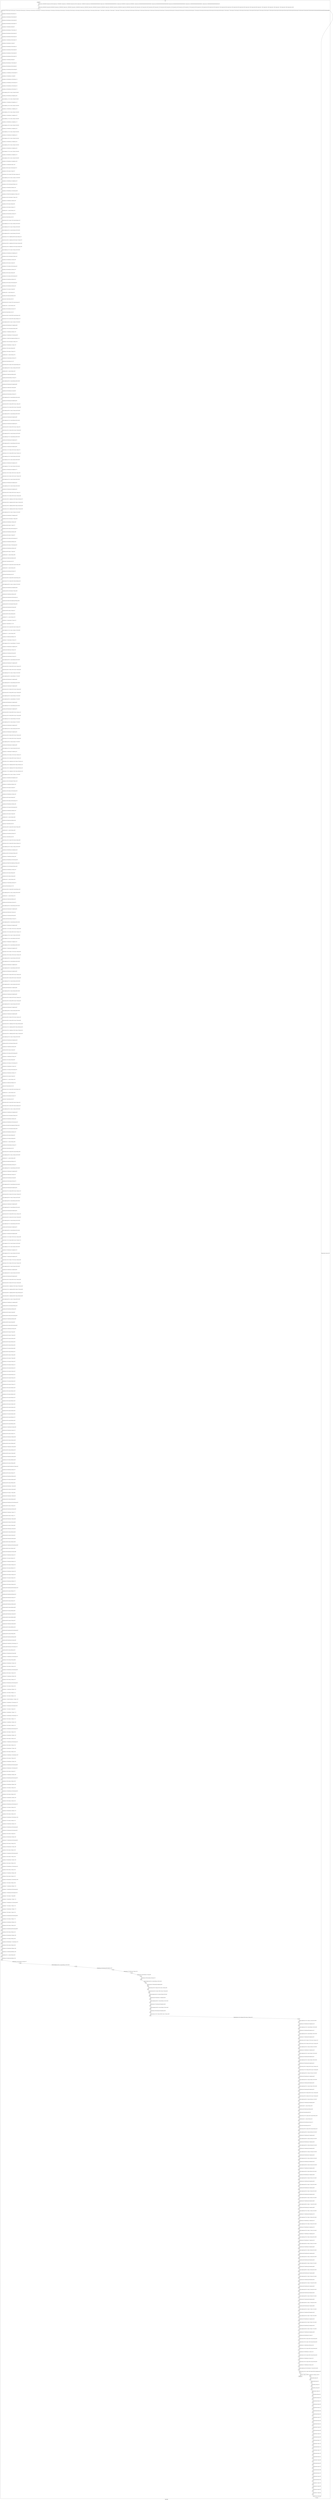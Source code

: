 digraph G {
label="Btor2XCFA";
subgraph cluster_0 {
label="main";
main_init[];
l1[];
l3[];
l4[];
l5[];
l6[];
l7[];
l8[];
l9[];
l10[];
l11[];
l12[];
l13[];
l14[];
l15[];
l16[];
l17[];
l18[];
l19[];
l20[];
l21[];
l22[];
l23[];
l24[];
l25[];
l26[];
l27[];
l28[];
l29[];
l30[];
l31[];
l32[];
l33[];
l34[];
l35[];
l36[];
l37[];
l38[];
l39[];
l40[];
l41[];
l42[];
l43[];
l44[];
l45[];
l46[];
l47[];
l48[];
l49[];
l50[];
l51[];
l52[];
l53[];
l54[];
l55[];
l56[];
l57[];
l58[];
l59[];
l60[];
l61[];
l62[];
l63[];
l64[];
l65[];
l66[];
l67[];
l68[];
l69[];
l70[];
l71[];
l72[];
l73[];
l74[];
l75[];
l76[];
l77[];
l78[];
l79[];
l80[];
l81[];
l82[];
l83[];
l84[];
l85[];
l86[];
l87[];
l88[];
l89[];
l90[];
l91[];
l92[];
l93[];
l94[];
l95[];
l96[];
l97[];
l98[];
l99[];
l100[];
l101[];
l102[];
l103[];
l104[];
l105[];
l106[];
l107[];
l108[];
l109[];
l110[];
l111[];
l112[];
l113[];
l114[];
l115[];
l116[];
l117[];
l118[];
l119[];
l120[];
l121[];
l122[];
l123[];
l124[];
l125[];
l126[];
l127[];
l128[];
l129[];
l130[];
l131[];
l132[];
l133[];
l134[];
l135[];
l136[];
l137[];
l138[];
l139[];
l140[];
l141[];
l142[];
l143[];
l144[];
l145[];
l146[];
l147[];
l148[];
l149[];
l150[];
l151[];
l152[];
l153[];
l154[];
l155[];
l156[];
l157[];
l158[];
l159[];
l160[];
l161[];
l162[];
l163[];
l164[];
l165[];
l166[];
l167[];
l168[];
l169[];
l170[];
l171[];
l172[];
l173[];
l174[];
l175[];
l176[];
l177[];
l178[];
l179[];
l180[];
l181[];
l182[];
l183[];
l184[];
l185[];
l186[];
l187[];
l188[];
l189[];
l190[];
l191[];
l192[];
l193[];
l194[];
l195[];
l196[];
l197[];
l198[];
l199[];
l200[];
l201[];
l202[];
l203[];
l204[];
l205[];
l206[];
l207[];
l208[];
l209[];
l210[];
l211[];
l212[];
l213[];
l214[];
l215[];
l216[];
l217[];
l218[];
l219[];
l220[];
l221[];
l222[];
l223[];
l224[];
l225[];
l226[];
l227[];
l228[];
l229[];
l230[];
l231[];
l232[];
l233[];
l234[];
l235[];
l236[];
l237[];
l238[];
l239[];
l240[];
l241[];
l242[];
l243[];
l244[];
l245[];
l246[];
l247[];
l248[];
l249[];
l250[];
l251[];
l252[];
l253[];
l254[];
l255[];
l256[];
l257[];
l258[];
l259[];
l260[];
l261[];
l262[];
l263[];
l264[];
l265[];
l266[];
l267[];
l268[];
l269[];
l270[];
l271[];
l272[];
l273[];
l274[];
l275[];
l276[];
l277[];
l278[];
l279[];
l280[];
l281[];
l282[];
l283[];
l284[];
l285[];
l286[];
l287[];
l288[];
l289[];
l290[];
l291[];
l292[];
l293[];
l294[];
l295[];
l296[];
l297[];
l298[];
l299[];
l300[];
l301[];
l302[];
l303[];
l304[];
l305[];
l306[];
l307[];
l308[];
l309[];
l310[];
l311[];
l312[];
l313[];
l314[];
l315[];
l316[];
l317[];
l318[];
l319[];
l320[];
l321[];
l322[];
l323[];
l324[];
l325[];
l326[];
l327[];
l328[];
l329[];
l330[];
l331[];
l332[];
l333[];
l334[];
l335[];
l336[];
l337[];
l338[];
l339[];
l340[];
l341[];
l342[];
l343[];
l344[];
l345[];
l346[];
l347[];
l348[];
l349[];
l350[];
l351[];
l352[];
l353[];
l354[];
l355[];
l356[];
l357[];
l358[];
l359[];
l360[];
l361[];
l362[];
l363[];
l364[];
l365[];
l366[];
l367[];
l368[];
l369[];
l370[];
l371[];
l372[];
l373[];
l374[];
l375[];
l376[];
l377[];
l378[];
l379[];
l380[];
l381[];
l382[];
l383[];
l384[];
l385[];
l386[];
l387[];
l388[];
l389[];
l390[];
l391[];
l392[];
l393[];
l394[];
l395[];
l396[];
l397[];
l398[];
l399[];
l400[];
l401[];
l402[];
l403[];
l404[];
l405[];
l406[];
l407[];
l408[];
l409[];
l410[];
l411[];
l412[];
l413[];
l414[];
l415[];
l416[];
l417[];
l418[];
l419[];
l420[];
l421[];
l422[];
l423[];
l424[];
l425[];
l426[];
l427[];
l428[];
l429[];
l430[];
l431[];
l432[];
l433[];
l434[];
l435[];
l436[];
l437[];
l438[];
l439[];
l440[];
l441[];
l442[];
l443[];
l444[];
l445[];
l446[];
l447[];
l448[];
l449[];
l450[];
l451[];
l452[];
l453[];
l454[];
l455[];
l456[];
l457[];
l458[];
l459[];
l460[];
l461[];
l462[];
l463[];
l464[];
l465[];
l466[];
l467[];
l468[];
l469[];
l470[];
l471[];
l472[];
l473[];
l474[];
l475[];
l476[];
l477[];
l478[];
l479[];
l480[];
l481[];
l482[];
l483[];
l484[];
l485[];
l486[];
l487[];
l488[];
l489[];
l490[];
l491[];
l492[];
l493[];
l494[];
l495[];
l496[];
l497[];
l498[];
l499[];
l500[];
l501[];
l502[];
l503[];
l504[];
l505[];
l506[];
l507[];
l508[];
l509[];
l510[];
l511[];
l512[];
l513[];
l514[];
l515[];
l516[];
l517[];
l518[];
l519[];
l520[];
l521[];
l522[];
l523[];
l524[];
l525[];
l526[];
l527[];
l528[];
l529[];
l530[];
l531[];
l532[];
l533[];
l534[];
l535[];
l536[];
l537[];
l538[];
l539[];
l540[];
l541[];
l542[];
l543[];
l544[];
l545[];
l546[];
l547[];
l548[];
l549[];
l550[];
l551[];
l552[];
l553[];
l554[];
l555[];
l556[];
l557[];
l558[];
l559[];
l560[];
l561[];
l562[];
l563[];
l564[];
l565[];
l566[];
l567[];
l568[];
l569[];
l570[];
l571[];
l572[];
l573[];
l574[];
l575[];
l576[];
l577[];
l578[];
l579[];
l580[];
l581[];
l582[];
l583[];
l584[];
l585[];
l586[];
l587[];
l588[];
l589[];
l590[];
l591[];
l592[];
l593[];
l594[];
l595[];
l596[];
l597[];
l598[];
l599[];
l600[];
l601[];
l602[];
l603[];
l604[];
l605[];
l606[];
l607[];
l608[];
l609[];
l610[];
l611[];
l612[];
l613[];
l614[];
l615[];
l616[];
l617[];
l618[];
l619[];
l620[];
l621[];
l622[];
l623[];
l624[];
l625[];
l626[];
l627[];
l628[];
l629[];
l630[];
l631[];
l632[];
l633[];
l634[];
l635[];
l636[];
l637[];
l638[];
l639[];
l640[];
l641[];
l642[];
l643[];
l644[];
l645[];
l646[];
l647[];
l648[];
l649[];
l650[];
l651[];
l652[];
l653[];
l654[];
l655[];
l656[];
l657[];
l658[];
l659[];
l660[];
l661[];
l662[];
l663[];
l664[];
l665[];
l666[];
l667[];
l668[];
l669[];
l670[];
l671[];
l672[];
l673[];
l674[];
l675[];
l676[];
l677[];
l678[];
l679[];
l680[];
l681[];
l682[];
l683[];
l684[];
l685[];
l686[];
l687[];
l688[];
l689[];
l690[];
l691[];
l692[];
l693[];
l694[];
l695[];
l696[];
l697[];
l698[];
l699[];
l700[];
l701[];
l702[];
l703[];
l704[];
l705[];
l706[];
l707[];
l708[];
l709[];
l710[];
l711[];
l712[];
l713[];
l714[];
l715[];
l716[];
l717[];
l718[];
l719[];
l720[];
l721[];
l722[];
l723[];
l724[];
main_error[];
l725[];
l726[];
l727[];
l728[];
l729[];
l730[];
l731[];
l732[];
l733[];
l734[];
l735[];
l736[];
l737[];
l738[];
l739[];
l740[];
l741[];
l742[];
l743[];
l744[];
l745[];
l746[];
l747[];
l748[];
l749[];
l750[];
l751[];
l752[];
l753[];
l754[];
l755[];
l756[];
l757[];
l758[];
l759[];
l760[];
l761[];
l762[];
main_init -> l1 [label="[(assign const_5 #b00000000),(assign const_28 #b0),(assign const_107 #b00000001),(assign const_110 #b00000000),(assign const_205 #b1),(assign const_211 #b00000100),(assign const_225 #b000000000000000000000000),(assign const_227 #b00000000000000000000000000000101),(assign const_233 #b00000010),(assign const_235 #b00000011),(assign const_258 #b00000000000000000000000000000001),(assign const_285 #b00000000000000000000000000000000),(assign const_306 #b00000000000000000000000000000010),(assign const_314 #b00000000000000000000000000000011),(assign const_321 #b00000000000000000000000000000100)] "];
l3 -> l4 [label="[(havoc input_133),(havoc input_135),(havoc input_137),(havoc input_139),(havoc input_141),(havoc input_143),(havoc input_145),(havoc input_147),(havoc input_149),(havoc input_151),(havoc input_153),(havoc input_155),(havoc input_157),(havoc input_159),(havoc input_161),(havoc input_163),(havoc input_165),(havoc input_167),(havoc input_169),(havoc input_171),(havoc input_173),(havoc input_175),(havoc input_177),(havoc input_179),(havoc input_181),(havoc input_183),(havoc input_185),(havoc input_187),(havoc input_189),(havoc input_191),(havoc input_193),(havoc input_195),(havoc input_197),(havoc input_199),(havoc input_201),(havoc input_203),(havoc input_207),(havoc input_209),(havoc input_217),(havoc input_222),(havoc input_246),(havoc input_250),(havoc input_253),(havoc input_256),(havoc input_272),(havoc input_277),(havoc input_337),(havoc input_341),(havoc input_344),(havoc input_347),(havoc input_362),(havoc input_367),(havoc input_423),(havoc input_427),(havoc input_430),(havoc input_433),(havoc input_448),(havoc input_453),(havoc input_509),(havoc input_513),(havoc input_516),(havoc input_519),(havoc input_534),(havoc input_539),(havoc input_595),(havoc input_599)] "];
l4 -> l5 [label="[(assign binary_83 (bvand state_29 (bvnot state_31)))] "];
l5 -> l6 [label="[(assign binary_84 (bvand binary_83 (bvnot state_33)))] "];
l6 -> l7 [label="[(assign binary_85 (bvand binary_84 (bvnot state_35)))] "];
l7 -> l8 [label="[(assign binary_86 (bvand binary_85 (bvnot state_37)))] "];
l8 -> l9 [label="[(assign binary_87 (bvand binary_86 state_39))] "];
l9 -> l10 [label="[(assign binary_88 (bvand binary_87 (bvnot state_41)))] "];
l10 -> l11 [label="[(assign binary_89 (bvand binary_88 (bvnot state_43)))] "];
l11 -> l12 [label="[(assign binary_90 (bvand binary_89 (bvnot state_45)))] "];
l12 -> l13 [label="[(assign binary_91 (bvand binary_90 (bvnot state_47)))] "];
l13 -> l14 [label="[(assign binary_92 (bvand binary_91 state_49))] "];
l14 -> l15 [label="[(assign binary_93 (bvand binary_92 (bvnot state_51)))] "];
l15 -> l16 [label="[(assign binary_94 (bvand binary_93 (bvnot state_53)))] "];
l16 -> l17 [label="[(assign binary_95 (bvand binary_94 (bvnot state_55)))] "];
l17 -> l18 [label="[(assign binary_96 (bvand binary_95 (bvnot state_57)))] "];
l18 -> l19 [label="[(assign binary_97 (bvand binary_96 state_59))] "];
l19 -> l20 [label="[(assign binary_98 (bvand binary_97 (bvnot state_61)))] "];
l20 -> l21 [label="[(assign binary_99 (bvand binary_98 (bvnot state_63)))] "];
l21 -> l22 [label="[(assign binary_100 (bvand binary_99 (bvnot state_65)))] "];
l22 -> l23 [label="[(assign binary_101 (bvand binary_100 (bvnot state_67)))] "];
l23 -> l24 [label="[(assign binary_102 (bvand binary_101 state_69))] "];
l24 -> l25 [label="[(assign binary_103 (bvand binary_102 (bvnot state_71)))] "];
l25 -> l26 [label="[(assign binary_104 (bvand binary_103 (bvnot state_73)))] "];
l26 -> l27 [label="[(assign binary_105 (bvand binary_104 (bvnot state_75)))] "];
l27 -> l28 [label="[(assign binary_106 (bvand binary_105 (bvnot state_77)))] "];
l28 -> l29 [label="[(assign comparison_108 (ite (= const_107 state_6) #b1 #b0))] "];
l29 -> l30 [label="[(assign binary_109 (bvand binary_106 comparison_108))] "];
l30 -> l31 [label="[(assign comparison_111 (ite (= const_110 state_8) #b1 #b0))] "];
l31 -> l32 [label="[(assign binary_112 (bvand binary_109 comparison_111))] "];
l32 -> l33 [label="[(assign comparison_113 (ite (= const_110 state_10) #b1 #b0))] "];
l33 -> l34 [label="[(assign binary_114 (bvand binary_112 comparison_113))] "];
l34 -> l35 [label="[(assign comparison_115 (ite (= const_110 state_12) #b1 #b0))] "];
l35 -> l36 [label="[(assign binary_116 (bvand binary_114 comparison_115))] "];
l36 -> l37 [label="[(assign comparison_117 (ite (= const_110 state_14) #b1 #b0))] "];
l37 -> l38 [label="[(assign binary_118 (bvand binary_116 comparison_117))] "];
l38 -> l39 [label="[(assign comparison_119 (ite (= const_110 state_16) #b1 #b0))] "];
l39 -> l40 [label="[(assign binary_120 (bvand binary_118 comparison_119))] "];
l40 -> l41 [label="[(assign comparison_121 (ite (= const_110 state_18) #b1 #b0))] "];
l41 -> l42 [label="[(assign binary_122 (bvand binary_120 comparison_121))] "];
l42 -> l43 [label="[(assign comparison_123 (ite (= const_110 state_20) #b1 #b0))] "];
l43 -> l44 [label="[(assign binary_124 (bvand binary_122 comparison_123))] "];
l44 -> l45 [label="[(assign comparison_125 (ite (= const_110 state_22) #b1 #b0))] "];
l45 -> l46 [label="[(assign binary_126 (bvand binary_124 comparison_125))] "];
l46 -> l47 [label="[(assign comparison_127 (ite (= const_110 state_24) #b1 #b0))] "];
l47 -> l48 [label="[(assign binary_128 (bvand binary_126 comparison_127))] "];
l48 -> l49 [label="[(assign comparison_129 (ite (= const_110 state_26) #b1 #b0))] "];
l49 -> l50 [label="[(assign binary_130 (bvand binary_128 comparison_129))] "];
l50 -> l51 [label="[(assign binary_131 (bvand state_81 binary_130))] "];
l51 -> l52 [label="[(assign binary_208 (bvor input_155 (bvnot input_207)))] "];
l52 -> l53 [label="[(assign binary_210 (bvor input_157 input_207))] "];
l53 -> l54 [label="[(assign ternary_212 (ite (= input_207 #b1) input_143 input_145))] "];
l54 -> l55 [label="[(assign comparison_213 (ite (= const_211 ternary_212) #b1 #b0))] "];
l55 -> l56 [label="[(assign binary_214 (bvand binary_210 comparison_213))] "];
l56 -> l57 [label="[(assign binary_215 (bvor (bvnot input_209) binary_214))] "];
l57 -> l58 [label="[(assign binary_216 (bvand binary_208 binary_215))] "];
l58 -> l59 [label="[(assign binary_218 (bvand binary_210 (bvnot input_209)))] "];
l59 -> l60 [label="[(assign binary_219 (bvand (bvnot comparison_213) binary_218))] "];
l60 -> l61 [label="[(assign binary_220 (bvor (bvnot input_217) binary_219))] "];
l61 -> l62 [label="[(assign binary_221 (bvand binary_216 binary_220))] "];
l62 -> l63 [label="[(assign binary_223 (bvor input_159 input_209))] "];
l63 -> l64 [label="[(assign binary_224 (bvor binary_223 input_217))] "];
l64 -> l65 [label="[(assign binary_226 (++ const_225 ternary_212))] "];
l65 -> l66 [label="[(assign binary_228 (bvsrem binary_226 const_227))] "];
l66 -> l67 [label="[(assign slice_229 (extract binary_228 0 8))] "];
l67 -> l68 [label="[(assign ternary_230 (ite (= input_217 #b1) slice_229 ternary_212))] "];
l68 -> l69 [label="[(assign comparison_231 (ite (= const_110 ternary_230) #b1 #b0))] "];
l69 -> l70 [label="[(assign comparison_232 (ite (= const_107 ternary_230) #b1 #b0))] "];
l70 -> l71 [label="[(assign comparison_234 (ite (= const_233 ternary_230) #b1 #b0))] "];
l71 -> l72 [label="[(assign comparison_236 (ite (= const_235 ternary_230) #b1 #b0))] "];
l72 -> l73 [label="[(assign ternary_237 (ite (= comparison_236 #b1) input_139 input_141))] "];
l73 -> l74 [label="[(assign ternary_238 (ite (= comparison_234 #b1) input_137 ternary_237))] "];
l74 -> l75 [label="[(assign ternary_239 (ite (= comparison_232 #b1) input_135 ternary_238))] "];
l75 -> l76 [label="[(assign ternary_240 (ite (= comparison_231 #b1) input_133 ternary_239))] "];
l76 -> l77 [label="[(assign comparison_241 (ite (= const_107 ternary_240) #b1 #b0))] "];
l77 -> l78 [label="[(assign binary_242 (bvand binary_224 comparison_241))] "];
l78 -> l79 [label="[(assign binary_243 (bvor (bvnot input_222) binary_242))] "];
l79 -> l80 [label="[(assign binary_244 (bvand binary_221 binary_243))] "];
l80 -> l81 [label="[(assign binary_245 (bvor input_161 input_222))] "];
l81 -> l82 [label="[(assign binary_247 (bvor binary_245 (bvnot input_246)))] "];
l82 -> l83 [label="[(assign binary_248 (bvand binary_244 binary_247))] "];
l83 -> l84 [label="[(assign binary_249 (bvor input_163 input_246))] "];
l84 -> l85 [label="[(assign binary_251 (bvor binary_249 (bvnot input_250)))] "];
l85 -> l86 [label="[(assign binary_252 (bvand binary_248 binary_251))] "];
l86 -> l87 [label="[(assign binary_254 (bvor input_165 (bvnot input_253)))] "];
l87 -> l88 [label="[(assign binary_255 (bvand binary_252 binary_254))] "];
l88 -> l89 [label="[(assign binary_257 (bvor input_167 input_253))] "];
l89 -> l90 [label="[(assign binary_259 (++ const_225 input_143))] "];
l90 -> l91 [label="[(assign binary_260 (bvadd const_258 binary_259))] "];
l91 -> l92 [label="[(assign slice_261 (extract binary_260 0 8))] "];
l92 -> l93 [label="[(assign ternary_262 (ite (= input_207 #b1) slice_261 input_143))] "];
l93 -> l94 [label="[(assign binary_263 (++ const_225 ternary_262))] "];
l94 -> l95 [label="[(assign binary_264 (bvsub binary_263 const_227))] "];
l95 -> l96 [label="[(assign slice_265 (extract binary_264 0 8))] "];
l96 -> l97 [label="[(assign ternary_266 (ite (= input_209 #b1) slice_265 ternary_262))] "];
l97 -> l98 [label="[(assign ternary_267 (ite (= input_253 #b1) ternary_266 input_147))] "];
l98 -> l99 [label="[(assign comparison_268 (ite (= const_211 ternary_267) #b1 #b0))] "];
l99 -> l100 [label="[(assign binary_269 (bvand binary_257 comparison_268))] "];
l100 -> l101 [label="[(assign binary_270 (bvor (bvnot input_256) binary_269))] "];
l101 -> l102 [label="[(assign binary_271 (bvand binary_255 binary_270))] "];
l102 -> l103 [label="[(assign binary_273 (bvand binary_257 (bvnot input_256)))] "];
l103 -> l104 [label="[(assign binary_274 (bvand (bvnot comparison_268) binary_273))] "];
l104 -> l105 [label="[(assign binary_275 (bvor (bvnot input_272) binary_274))] "];
l105 -> l106 [label="[(assign binary_276 (bvand binary_271 binary_275))] "];
l106 -> l107 [label="[(assign binary_278 (bvor input_169 input_256))] "];
l107 -> l108 [label="[(assign binary_279 (bvor binary_278 input_272))] "];
l108 -> l109 [label="[(assign binary_280 (++ const_225 ternary_267))] "];
l109 -> l110 [label="[(assign binary_281 (bvsrem binary_280 const_227))] "];
l110 -> l111 [label="[(assign slice_282 (extract binary_281 0 8))] "];
l111 -> l112 [label="[(assign ternary_283 (ite (= input_272 #b1) slice_282 ternary_267))] "];
l112 -> l113 [label="[(assign comparison_284 (ite (= const_110 ternary_283) #b1 #b0))] "];
l113 -> l114 [label="[(assign binary_286 (++ const_225 ternary_230))] "];
l114 -> l115 [label="[(assign binary_287 (bvadd const_258 binary_286))] "];
l115 -> l116 [label="[(assign binary_288 (bvsrem binary_287 const_227))] "];
l116 -> l117 [label="[(assign comparison_289 (ite (= const_285 binary_288) #b1 #b0))] "];
l117 -> l118 [label="[(assign binary_290 (bvand input_250 comparison_289))] "];
l118 -> l119 [label="[(assign binary_291 (bvadd const_227 binary_286))] "];
l119 -> l120 [label="[(assign binary_292 (bvsub binary_291 const_258))] "];
l120 -> l121 [label="[(assign binary_293 (bvsrem binary_292 const_227))] "];
l121 -> l122 [label="[(assign comparison_294 (ite (= const_285 binary_293) #b1 #b0))] "];
l122 -> l123 [label="[(assign binary_295 (bvand input_246 comparison_294))] "];
l123 -> l124 [label="[(assign ternary_296 (ite (= binary_295 #b1) const_110 input_133))] "];
l124 -> l125 [label="[(assign ternary_297 (ite (= binary_290 #b1) const_107 ternary_296))] "];
l125 -> l126 [label="[(assign comparison_298 (ite (= const_107 ternary_283) #b1 #b0))] "];
l126 -> l127 [label="[(assign comparison_299 (ite (= const_258 binary_288) #b1 #b0))] "];
l127 -> l128 [label="[(assign binary_300 (bvand input_250 comparison_299))] "];
l128 -> l129 [label="[(assign comparison_301 (ite (= const_258 binary_293) #b1 #b0))] "];
l129 -> l130 [label="[(assign binary_302 (bvand input_246 comparison_301))] "];
l130 -> l131 [label="[(assign ternary_303 (ite (= binary_302 #b1) const_110 input_135))] "];
l131 -> l132 [label="[(assign ternary_304 (ite (= binary_300 #b1) const_107 ternary_303))] "];
l132 -> l133 [label="[(assign comparison_305 (ite (= const_233 ternary_283) #b1 #b0))] "];
l133 -> l134 [label="[(assign comparison_307 (ite (= const_306 binary_288) #b1 #b0))] "];
l134 -> l135 [label="[(assign binary_308 (bvand input_250 comparison_307))] "];
l135 -> l136 [label="[(assign comparison_309 (ite (= const_306 binary_293) #b1 #b0))] "];
l136 -> l137 [label="[(assign binary_310 (bvand input_246 comparison_309))] "];
l137 -> l138 [label="[(assign ternary_311 (ite (= binary_310 #b1) const_110 input_137))] "];
l138 -> l139 [label="[(assign ternary_312 (ite (= binary_308 #b1) const_107 ternary_311))] "];
l139 -> l140 [label="[(assign comparison_313 (ite (= const_235 ternary_283) #b1 #b0))] "];
l140 -> l141 [label="[(assign comparison_315 (ite (= const_314 binary_288) #b1 #b0))] "];
l141 -> l142 [label="[(assign binary_316 (bvand input_250 comparison_315))] "];
l142 -> l143 [label="[(assign comparison_317 (ite (= const_314 binary_293) #b1 #b0))] "];
l143 -> l144 [label="[(assign binary_318 (bvand input_246 comparison_317))] "];
l144 -> l145 [label="[(assign ternary_319 (ite (= binary_318 #b1) const_110 input_139))] "];
l145 -> l146 [label="[(assign ternary_320 (ite (= binary_316 #b1) const_107 ternary_319))] "];
l146 -> l147 [label="[(assign comparison_322 (ite (= const_321 binary_288) #b1 #b0))] "];
l147 -> l148 [label="[(assign binary_323 (bvand input_250 comparison_322))] "];
l148 -> l149 [label="[(assign comparison_324 (ite (= const_321 binary_293) #b1 #b0))] "];
l149 -> l150 [label="[(assign binary_325 (bvand input_246 comparison_324))] "];
l150 -> l151 [label="[(assign ternary_326 (ite (= binary_325 #b1) const_110 input_141))] "];
l151 -> l152 [label="[(assign ternary_327 (ite (= binary_323 #b1) const_107 ternary_326))] "];
l152 -> l153 [label="[(assign ternary_328 (ite (= comparison_313 #b1) ternary_320 ternary_327))] "];
l153 -> l154 [label="[(assign ternary_329 (ite (= comparison_305 #b1) ternary_312 ternary_328))] "];
l154 -> l155 [label="[(assign ternary_330 (ite (= comparison_298 #b1) ternary_304 ternary_329))] "];
l155 -> l156 [label="[(assign ternary_331 (ite (= comparison_284 #b1) ternary_297 ternary_330))] "];
l156 -> l157 [label="[(assign comparison_332 (ite (= const_107 ternary_331) #b1 #b0))] "];
l157 -> l158 [label="[(assign binary_333 (bvand binary_279 comparison_332))] "];
l158 -> l159 [label="[(assign binary_334 (bvor (bvnot input_277) binary_333))] "];
l159 -> l160 [label="[(assign binary_335 (bvand binary_276 binary_334))] "];
l160 -> l161 [label="[(assign binary_336 (bvor input_171 input_277))] "];
l161 -> l162 [label="[(assign binary_338 (bvor binary_336 (bvnot input_337)))] "];
l162 -> l163 [label="[(assign binary_339 (bvand binary_335 binary_338))] "];
l163 -> l164 [label="[(assign binary_340 (bvor input_173 input_337))] "];
l164 -> l165 [label="[(assign binary_342 (bvor binary_340 (bvnot input_341)))] "];
l165 -> l166 [label="[(assign binary_343 (bvand binary_339 binary_342))] "];
l166 -> l167 [label="[(assign binary_345 (bvor input_175 (bvnot input_344)))] "];
l167 -> l168 [label="[(assign binary_346 (bvand binary_343 binary_345))] "];
l168 -> l169 [label="[(assign binary_348 (bvor input_177 input_344))] "];
l169 -> l170 [label="[(assign binary_349 (++ const_225 ternary_266))] "];
l170 -> l171 [label="[(assign binary_350 (bvadd const_258 binary_349))] "];
l171 -> l172 [label="[(assign slice_351 (extract binary_350 0 8))] "];
l172 -> l173 [label="[(assign ternary_352 (ite (= input_253 #b1) slice_351 ternary_266))] "];
l173 -> l174 [label="[(assign binary_353 (++ const_225 ternary_352))] "];
l174 -> l175 [label="[(assign binary_354 (bvsub binary_353 const_227))] "];
l175 -> l176 [label="[(assign slice_355 (extract binary_354 0 8))] "];
l176 -> l177 [label="[(assign ternary_356 (ite (= input_256 #b1) slice_355 ternary_352))] "];
l177 -> l178 [label="[(assign ternary_357 (ite (= input_344 #b1) ternary_356 input_149))] "];
l178 -> l179 [label="[(assign comparison_358 (ite (= const_211 ternary_357) #b1 #b0))] "];
l179 -> l180 [label="[(assign binary_359 (bvand binary_348 comparison_358))] "];
l180 -> l181 [label="[(assign binary_360 (bvor (bvnot input_347) binary_359))] "];
l181 -> l182 [label="[(assign binary_361 (bvand binary_346 binary_360))] "];
l182 -> l183 [label="[(assign binary_363 (bvand binary_348 (bvnot input_347)))] "];
l183 -> l184 [label="[(assign binary_364 (bvand (bvnot comparison_358) binary_363))] "];
l184 -> l185 [label="[(assign binary_365 (bvor (bvnot input_362) binary_364))] "];
l185 -> l186 [label="[(assign binary_366 (bvand binary_361 binary_365))] "];
l186 -> l187 [label="[(assign binary_368 (bvor input_179 input_347))] "];
l187 -> l188 [label="[(assign binary_369 (bvor binary_368 input_362))] "];
l188 -> l189 [label="[(assign binary_370 (++ const_225 ternary_357))] "];
l189 -> l190 [label="[(assign binary_371 (bvsrem binary_370 const_227))] "];
l190 -> l191 [label="[(assign slice_372 (extract binary_371 0 8))] "];
l191 -> l192 [label="[(assign ternary_373 (ite (= input_362 #b1) slice_372 ternary_357))] "];
l192 -> l193 [label="[(assign comparison_374 (ite (= const_110 ternary_373) #b1 #b0))] "];
l193 -> l194 [label="[(assign binary_375 (++ const_225 ternary_283))] "];
l194 -> l195 [label="[(assign binary_376 (bvadd const_258 binary_375))] "];
l195 -> l196 [label="[(assign binary_377 (bvsrem binary_376 const_227))] "];
l196 -> l197 [label="[(assign comparison_378 (ite (= const_285 binary_377) #b1 #b0))] "];
l197 -> l198 [label="[(assign binary_379 (bvand input_341 comparison_378))] "];
l198 -> l199 [label="[(assign binary_380 (bvadd const_227 binary_375))] "];
l199 -> l200 [label="[(assign binary_381 (bvsub binary_380 const_258))] "];
l200 -> l201 [label="[(assign binary_382 (bvsrem binary_381 const_227))] "];
l201 -> l202 [label="[(assign comparison_383 (ite (= const_285 binary_382) #b1 #b0))] "];
l202 -> l203 [label="[(assign binary_384 (bvand input_337 comparison_383))] "];
l203 -> l204 [label="[(assign ternary_385 (ite (= binary_384 #b1) const_110 ternary_297))] "];
l204 -> l205 [label="[(assign ternary_386 (ite (= binary_379 #b1) const_107 ternary_385))] "];
l205 -> l206 [label="[(assign comparison_387 (ite (= const_107 ternary_373) #b1 #b0))] "];
l206 -> l207 [label="[(assign comparison_388 (ite (= const_258 binary_377) #b1 #b0))] "];
l207 -> l208 [label="[(assign binary_389 (bvand input_341 comparison_388))] "];
l208 -> l209 [label="[(assign comparison_390 (ite (= const_258 binary_382) #b1 #b0))] "];
l209 -> l210 [label="[(assign binary_391 (bvand input_337 comparison_390))] "];
l210 -> l211 [label="[(assign ternary_392 (ite (= binary_391 #b1) const_110 ternary_304))] "];
l211 -> l212 [label="[(assign ternary_393 (ite (= binary_389 #b1) const_107 ternary_392))] "];
l212 -> l213 [label="[(assign comparison_394 (ite (= const_233 ternary_373) #b1 #b0))] "];
l213 -> l214 [label="[(assign comparison_395 (ite (= const_306 binary_377) #b1 #b0))] "];
l214 -> l215 [label="[(assign binary_396 (bvand input_341 comparison_395))] "];
l215 -> l216 [label="[(assign comparison_397 (ite (= const_306 binary_382) #b1 #b0))] "];
l216 -> l217 [label="[(assign binary_398 (bvand input_337 comparison_397))] "];
l217 -> l218 [label="[(assign ternary_399 (ite (= binary_398 #b1) const_110 ternary_312))] "];
l218 -> l219 [label="[(assign ternary_400 (ite (= binary_396 #b1) const_107 ternary_399))] "];
l219 -> l220 [label="[(assign comparison_401 (ite (= const_235 ternary_373) #b1 #b0))] "];
l220 -> l221 [label="[(assign comparison_402 (ite (= const_314 binary_377) #b1 #b0))] "];
l221 -> l222 [label="[(assign binary_403 (bvand input_341 comparison_402))] "];
l222 -> l223 [label="[(assign comparison_404 (ite (= const_314 binary_382) #b1 #b0))] "];
l223 -> l224 [label="[(assign binary_405 (bvand input_337 comparison_404))] "];
l224 -> l225 [label="[(assign ternary_406 (ite (= binary_405 #b1) const_110 ternary_320))] "];
l225 -> l226 [label="[(assign ternary_407 (ite (= binary_403 #b1) const_107 ternary_406))] "];
l226 -> l227 [label="[(assign comparison_408 (ite (= const_321 binary_377) #b1 #b0))] "];
l227 -> l228 [label="[(assign binary_409 (bvand input_341 comparison_408))] "];
l228 -> l229 [label="[(assign comparison_410 (ite (= const_321 binary_382) #b1 #b0))] "];
l229 -> l230 [label="[(assign binary_411 (bvand input_337 comparison_410))] "];
l230 -> l231 [label="[(assign ternary_412 (ite (= binary_411 #b1) const_110 ternary_327))] "];
l231 -> l232 [label="[(assign ternary_413 (ite (= binary_409 #b1) const_107 ternary_412))] "];
l232 -> l233 [label="[(assign ternary_414 (ite (= comparison_401 #b1) ternary_407 ternary_413))] "];
l233 -> l234 [label="[(assign ternary_415 (ite (= comparison_394 #b1) ternary_400 ternary_414))] "];
l234 -> l235 [label="[(assign ternary_416 (ite (= comparison_387 #b1) ternary_393 ternary_415))] "];
l235 -> l236 [label="[(assign ternary_417 (ite (= comparison_374 #b1) ternary_386 ternary_416))] "];
l236 -> l237 [label="[(assign comparison_418 (ite (= const_107 ternary_417) #b1 #b0))] "];
l237 -> l238 [label="[(assign binary_419 (bvand binary_369 comparison_418))] "];
l238 -> l239 [label="[(assign binary_420 (bvor (bvnot input_367) binary_419))] "];
l239 -> l240 [label="[(assign binary_421 (bvand binary_366 binary_420))] "];
l240 -> l241 [label="[(assign binary_422 (bvor input_181 input_367))] "];
l241 -> l242 [label="[(assign binary_424 (bvor binary_422 (bvnot input_423)))] "];
l242 -> l243 [label="[(assign binary_425 (bvand binary_421 binary_424))] "];
l243 -> l244 [label="[(assign binary_426 (bvor input_183 input_423))] "];
l244 -> l245 [label="[(assign binary_428 (bvor binary_426 (bvnot input_427)))] "];
l245 -> l246 [label="[(assign binary_429 (bvand binary_425 binary_428))] "];
l246 -> l247 [label="[(assign binary_431 (bvor input_185 (bvnot input_430)))] "];
l247 -> l248 [label="[(assign binary_432 (bvand binary_429 binary_431))] "];
l248 -> l249 [label="[(assign binary_434 (bvor input_187 input_430))] "];
l249 -> l250 [label="[(assign binary_435 (++ const_225 ternary_356))] "];
l250 -> l251 [label="[(assign binary_436 (bvadd const_258 binary_435))] "];
l251 -> l252 [label="[(assign slice_437 (extract binary_436 0 8))] "];
l252 -> l253 [label="[(assign ternary_438 (ite (= input_344 #b1) slice_437 ternary_356))] "];
l253 -> l254 [label="[(assign binary_439 (++ const_225 ternary_438))] "];
l254 -> l255 [label="[(assign binary_440 (bvsub binary_439 const_227))] "];
l255 -> l256 [label="[(assign slice_441 (extract binary_440 0 8))] "];
l256 -> l257 [label="[(assign ternary_442 (ite (= input_347 #b1) slice_441 ternary_438))] "];
l257 -> l258 [label="[(assign ternary_443 (ite (= input_430 #b1) ternary_442 input_151))] "];
l258 -> l259 [label="[(assign comparison_444 (ite (= const_211 ternary_443) #b1 #b0))] "];
l259 -> l260 [label="[(assign binary_445 (bvand binary_434 comparison_444))] "];
l260 -> l261 [label="[(assign binary_446 (bvor (bvnot input_433) binary_445))] "];
l261 -> l262 [label="[(assign binary_447 (bvand binary_432 binary_446))] "];
l262 -> l263 [label="[(assign binary_449 (bvand binary_434 (bvnot input_433)))] "];
l263 -> l264 [label="[(assign binary_450 (bvand (bvnot comparison_444) binary_449))] "];
l264 -> l265 [label="[(assign binary_451 (bvor (bvnot input_448) binary_450))] "];
l265 -> l266 [label="[(assign binary_452 (bvand binary_447 binary_451))] "];
l266 -> l267 [label="[(assign binary_454 (bvor input_189 input_433))] "];
l267 -> l268 [label="[(assign binary_455 (bvor binary_454 input_448))] "];
l268 -> l269 [label="[(assign binary_456 (++ const_225 ternary_443))] "];
l269 -> l270 [label="[(assign binary_457 (bvsrem binary_456 const_227))] "];
l270 -> l271 [label="[(assign slice_458 (extract binary_457 0 8))] "];
l271 -> l272 [label="[(assign ternary_459 (ite (= input_448 #b1) slice_458 ternary_443))] "];
l272 -> l273 [label="[(assign comparison_460 (ite (= const_110 ternary_459) #b1 #b0))] "];
l273 -> l274 [label="[(assign binary_461 (++ const_225 ternary_373))] "];
l274 -> l275 [label="[(assign binary_462 (bvadd const_258 binary_461))] "];
l275 -> l276 [label="[(assign binary_463 (bvsrem binary_462 const_227))] "];
l276 -> l277 [label="[(assign comparison_464 (ite (= const_285 binary_463) #b1 #b0))] "];
l277 -> l278 [label="[(assign binary_465 (bvand input_427 comparison_464))] "];
l278 -> l279 [label="[(assign binary_466 (bvadd const_227 binary_461))] "];
l279 -> l280 [label="[(assign binary_467 (bvsub binary_466 const_258))] "];
l280 -> l281 [label="[(assign binary_468 (bvsrem binary_467 const_227))] "];
l281 -> l282 [label="[(assign comparison_469 (ite (= const_285 binary_468) #b1 #b0))] "];
l282 -> l283 [label="[(assign binary_470 (bvand input_423 comparison_469))] "];
l283 -> l284 [label="[(assign ternary_471 (ite (= binary_470 #b1) const_110 ternary_386))] "];
l284 -> l285 [label="[(assign ternary_472 (ite (= binary_465 #b1) const_107 ternary_471))] "];
l285 -> l286 [label="[(assign comparison_473 (ite (= const_107 ternary_459) #b1 #b0))] "];
l286 -> l287 [label="[(assign comparison_474 (ite (= const_258 binary_463) #b1 #b0))] "];
l287 -> l288 [label="[(assign binary_475 (bvand input_427 comparison_474))] "];
l288 -> l289 [label="[(assign comparison_476 (ite (= const_258 binary_468) #b1 #b0))] "];
l289 -> l290 [label="[(assign binary_477 (bvand input_423 comparison_476))] "];
l290 -> l291 [label="[(assign ternary_478 (ite (= binary_477 #b1) const_110 ternary_393))] "];
l291 -> l292 [label="[(assign ternary_479 (ite (= binary_475 #b1) const_107 ternary_478))] "];
l292 -> l293 [label="[(assign comparison_480 (ite (= const_233 ternary_459) #b1 #b0))] "];
l293 -> l294 [label="[(assign comparison_481 (ite (= const_306 binary_463) #b1 #b0))] "];
l294 -> l295 [label="[(assign binary_482 (bvand input_427 comparison_481))] "];
l295 -> l296 [label="[(assign comparison_483 (ite (= const_306 binary_468) #b1 #b0))] "];
l296 -> l297 [label="[(assign binary_484 (bvand input_423 comparison_483))] "];
l297 -> l298 [label="[(assign ternary_485 (ite (= binary_484 #b1) const_110 ternary_400))] "];
l298 -> l299 [label="[(assign ternary_486 (ite (= binary_482 #b1) const_107 ternary_485))] "];
l299 -> l300 [label="[(assign comparison_487 (ite (= const_235 ternary_459) #b1 #b0))] "];
l300 -> l301 [label="[(assign comparison_488 (ite (= const_314 binary_463) #b1 #b0))] "];
l301 -> l302 [label="[(assign binary_489 (bvand input_427 comparison_488))] "];
l302 -> l303 [label="[(assign comparison_490 (ite (= const_314 binary_468) #b1 #b0))] "];
l303 -> l304 [label="[(assign binary_491 (bvand input_423 comparison_490))] "];
l304 -> l305 [label="[(assign ternary_492 (ite (= binary_491 #b1) const_110 ternary_407))] "];
l305 -> l306 [label="[(assign ternary_493 (ite (= binary_489 #b1) const_107 ternary_492))] "];
l306 -> l307 [label="[(assign comparison_494 (ite (= const_321 binary_463) #b1 #b0))] "];
l307 -> l308 [label="[(assign binary_495 (bvand input_427 comparison_494))] "];
l308 -> l309 [label="[(assign comparison_496 (ite (= const_321 binary_468) #b1 #b0))] "];
l309 -> l310 [label="[(assign binary_497 (bvand input_423 comparison_496))] "];
l310 -> l311 [label="[(assign ternary_498 (ite (= binary_497 #b1) const_110 ternary_413))] "];
l311 -> l312 [label="[(assign ternary_499 (ite (= binary_495 #b1) const_107 ternary_498))] "];
l312 -> l313 [label="[(assign ternary_500 (ite (= comparison_487 #b1) ternary_493 ternary_499))] "];
l313 -> l314 [label="[(assign ternary_501 (ite (= comparison_480 #b1) ternary_486 ternary_500))] "];
l314 -> l315 [label="[(assign ternary_502 (ite (= comparison_473 #b1) ternary_479 ternary_501))] "];
l315 -> l316 [label="[(assign ternary_503 (ite (= comparison_460 #b1) ternary_472 ternary_502))] "];
l316 -> l317 [label="[(assign comparison_504 (ite (= const_107 ternary_503) #b1 #b0))] "];
l317 -> l318 [label="[(assign binary_505 (bvand binary_455 comparison_504))] "];
l318 -> l319 [label="[(assign binary_506 (bvor (bvnot input_453) binary_505))] "];
l319 -> l320 [label="[(assign binary_507 (bvand binary_452 binary_506))] "];
l320 -> l321 [label="[(assign binary_508 (bvor input_191 input_453))] "];
l321 -> l322 [label="[(assign binary_510 (bvor binary_508 (bvnot input_509)))] "];
l322 -> l323 [label="[(assign binary_511 (bvand binary_507 binary_510))] "];
l323 -> l324 [label="[(assign binary_512 (bvor input_193 input_509))] "];
l324 -> l325 [label="[(assign binary_514 (bvor binary_512 (bvnot input_513)))] "];
l325 -> l326 [label="[(assign binary_515 (bvand binary_511 binary_514))] "];
l326 -> l327 [label="[(assign binary_517 (bvor input_195 (bvnot input_516)))] "];
l327 -> l328 [label="[(assign binary_518 (bvand binary_515 binary_517))] "];
l328 -> l329 [label="[(assign binary_520 (bvor input_197 input_516))] "];
l329 -> l330 [label="[(assign binary_521 (++ const_225 ternary_442))] "];
l330 -> l331 [label="[(assign binary_522 (bvadd const_258 binary_521))] "];
l331 -> l332 [label="[(assign slice_523 (extract binary_522 0 8))] "];
l332 -> l333 [label="[(assign ternary_524 (ite (= input_430 #b1) slice_523 ternary_442))] "];
l333 -> l334 [label="[(assign binary_525 (++ const_225 ternary_524))] "];
l334 -> l335 [label="[(assign binary_526 (bvsub binary_525 const_227))] "];
l335 -> l336 [label="[(assign slice_527 (extract binary_526 0 8))] "];
l336 -> l337 [label="[(assign ternary_528 (ite (= input_433 #b1) slice_527 ternary_524))] "];
l337 -> l338 [label="[(assign ternary_529 (ite (= input_516 #b1) ternary_528 input_153))] "];
l338 -> l339 [label="[(assign comparison_530 (ite (= const_211 ternary_529) #b1 #b0))] "];
l339 -> l340 [label="[(assign binary_531 (bvand binary_520 comparison_530))] "];
l340 -> l341 [label="[(assign binary_532 (bvor (bvnot input_519) binary_531))] "];
l341 -> l342 [label="[(assign binary_533 (bvand binary_518 binary_532))] "];
l342 -> l343 [label="[(assign binary_535 (bvand binary_520 (bvnot input_519)))] "];
l343 -> l344 [label="[(assign binary_536 (bvand (bvnot comparison_530) binary_535))] "];
l344 -> l345 [label="[(assign binary_537 (bvor (bvnot input_534) binary_536))] "];
l345 -> l346 [label="[(assign binary_538 (bvand binary_533 binary_537))] "];
l346 -> l347 [label="[(assign binary_540 (bvor input_199 input_519))] "];
l347 -> l348 [label="[(assign binary_541 (bvor binary_540 input_534))] "];
l348 -> l349 [label="[(assign binary_542 (++ const_225 ternary_529))] "];
l349 -> l350 [label="[(assign binary_543 (bvsrem binary_542 const_227))] "];
l350 -> l351 [label="[(assign slice_544 (extract binary_543 0 8))] "];
l351 -> l352 [label="[(assign ternary_545 (ite (= input_534 #b1) slice_544 ternary_529))] "];
l352 -> l353 [label="[(assign comparison_546 (ite (= const_110 ternary_545) #b1 #b0))] "];
l353 -> l354 [label="[(assign binary_547 (++ const_225 ternary_459))] "];
l354 -> l355 [label="[(assign binary_548 (bvadd const_258 binary_547))] "];
l355 -> l356 [label="[(assign binary_549 (bvsrem binary_548 const_227))] "];
l356 -> l357 [label="[(assign comparison_550 (ite (= const_285 binary_549) #b1 #b0))] "];
l357 -> l358 [label="[(assign binary_551 (bvand input_513 comparison_550))] "];
l358 -> l359 [label="[(assign binary_552 (bvadd const_227 binary_547))] "];
l359 -> l360 [label="[(assign binary_553 (bvsub binary_552 const_258))] "];
l360 -> l361 [label="[(assign binary_554 (bvsrem binary_553 const_227))] "];
l361 -> l362 [label="[(assign comparison_555 (ite (= const_285 binary_554) #b1 #b0))] "];
l362 -> l363 [label="[(assign binary_556 (bvand input_509 comparison_555))] "];
l363 -> l364 [label="[(assign ternary_557 (ite (= binary_556 #b1) const_110 ternary_472))] "];
l364 -> l365 [label="[(assign ternary_558 (ite (= binary_551 #b1) const_107 ternary_557))] "];
l365 -> l366 [label="[(assign comparison_559 (ite (= const_107 ternary_545) #b1 #b0))] "];
l366 -> l367 [label="[(assign comparison_560 (ite (= const_258 binary_549) #b1 #b0))] "];
l367 -> l368 [label="[(assign binary_561 (bvand input_513 comparison_560))] "];
l368 -> l369 [label="[(assign comparison_562 (ite (= const_258 binary_554) #b1 #b0))] "];
l369 -> l370 [label="[(assign binary_563 (bvand input_509 comparison_562))] "];
l370 -> l371 [label="[(assign ternary_564 (ite (= binary_563 #b1) const_110 ternary_479))] "];
l371 -> l372 [label="[(assign ternary_565 (ite (= binary_561 #b1) const_107 ternary_564))] "];
l372 -> l373 [label="[(assign comparison_566 (ite (= const_233 ternary_545) #b1 #b0))] "];
l373 -> l374 [label="[(assign comparison_567 (ite (= const_306 binary_549) #b1 #b0))] "];
l374 -> l375 [label="[(assign binary_568 (bvand input_513 comparison_567))] "];
l375 -> l376 [label="[(assign comparison_569 (ite (= const_306 binary_554) #b1 #b0))] "];
l376 -> l377 [label="[(assign binary_570 (bvand input_509 comparison_569))] "];
l377 -> l378 [label="[(assign ternary_571 (ite (= binary_570 #b1) const_110 ternary_486))] "];
l378 -> l379 [label="[(assign ternary_572 (ite (= binary_568 #b1) const_107 ternary_571))] "];
l379 -> l380 [label="[(assign comparison_573 (ite (= const_235 ternary_545) #b1 #b0))] "];
l380 -> l381 [label="[(assign comparison_574 (ite (= const_314 binary_549) #b1 #b0))] "];
l381 -> l382 [label="[(assign binary_575 (bvand input_513 comparison_574))] "];
l382 -> l383 [label="[(assign comparison_576 (ite (= const_314 binary_554) #b1 #b0))] "];
l383 -> l384 [label="[(assign binary_577 (bvand input_509 comparison_576))] "];
l384 -> l385 [label="[(assign ternary_578 (ite (= binary_577 #b1) const_110 ternary_493))] "];
l385 -> l386 [label="[(assign ternary_579 (ite (= binary_575 #b1) const_107 ternary_578))] "];
l386 -> l387 [label="[(assign comparison_580 (ite (= const_321 binary_549) #b1 #b0))] "];
l387 -> l388 [label="[(assign binary_581 (bvand input_513 comparison_580))] "];
l388 -> l389 [label="[(assign comparison_582 (ite (= const_321 binary_554) #b1 #b0))] "];
l389 -> l390 [label="[(assign binary_583 (bvand input_509 comparison_582))] "];
l390 -> l391 [label="[(assign ternary_584 (ite (= binary_583 #b1) const_110 ternary_499))] "];
l391 -> l392 [label="[(assign ternary_585 (ite (= binary_581 #b1) const_107 ternary_584))] "];
l392 -> l393 [label="[(assign ternary_586 (ite (= comparison_573 #b1) ternary_579 ternary_585))] "];
l393 -> l394 [label="[(assign ternary_587 (ite (= comparison_566 #b1) ternary_572 ternary_586))] "];
l394 -> l395 [label="[(assign ternary_588 (ite (= comparison_559 #b1) ternary_565 ternary_587))] "];
l395 -> l396 [label="[(assign ternary_589 (ite (= comparison_546 #b1) ternary_558 ternary_588))] "];
l396 -> l397 [label="[(assign comparison_590 (ite (= const_107 ternary_589) #b1 #b0))] "];
l397 -> l398 [label="[(assign binary_591 (bvand binary_541 comparison_590))] "];
l398 -> l399 [label="[(assign binary_592 (bvor (bvnot input_539) binary_591))] "];
l399 -> l400 [label="[(assign binary_593 (bvand binary_538 binary_592))] "];
l400 -> l401 [label="[(assign binary_594 (bvor input_201 input_539))] "];
l401 -> l402 [label="[(assign binary_596 (bvor binary_594 (bvnot input_595)))] "];
l402 -> l403 [label="[(assign binary_597 (bvand binary_593 binary_596))] "];
l403 -> l404 [label="[(assign binary_598 (bvor input_203 input_595))] "];
l404 -> l405 [label="[(assign binary_600 (bvor binary_598 (bvnot input_599)))] "];
l405 -> l406 [label="[(assign binary_601 (bvand binary_597 binary_600))] "];
l406 -> l407 [label="[(assign binary_602 (bvor input_207 input_209))] "];
l407 -> l408 [label="[(assign binary_603 (bvor input_217 binary_602))] "];
l408 -> l409 [label="[(assign binary_604 (bvor input_222 binary_603))] "];
l409 -> l410 [label="[(assign binary_605 (bvor input_246 binary_604))] "];
l410 -> l411 [label="[(assign binary_606 (bvor input_250 binary_605))] "];
l411 -> l412 [label="[(assign binary_607 (bvor input_253 binary_606))] "];
l412 -> l413 [label="[(assign binary_608 (bvor input_256 binary_607))] "];
l413 -> l414 [label="[(assign binary_609 (bvor input_272 binary_608))] "];
l414 -> l415 [label="[(assign binary_610 (bvor input_277 binary_609))] "];
l415 -> l416 [label="[(assign binary_611 (bvor input_337 binary_610))] "];
l416 -> l417 [label="[(assign binary_612 (bvor input_341 binary_611))] "];
l417 -> l418 [label="[(assign binary_613 (bvor input_344 binary_612))] "];
l418 -> l419 [label="[(assign binary_614 (bvor input_347 binary_613))] "];
l419 -> l420 [label="[(assign binary_615 (bvor input_362 binary_614))] "];
l420 -> l421 [label="[(assign binary_616 (bvor input_367 binary_615))] "];
l421 -> l422 [label="[(assign binary_617 (bvor input_423 binary_616))] "];
l422 -> l423 [label="[(assign binary_618 (bvor input_427 binary_617))] "];
l423 -> l424 [label="[(assign binary_619 (bvor input_430 binary_618))] "];
l424 -> l425 [label="[(assign binary_620 (bvor input_433 binary_619))] "];
l425 -> l426 [label="[(assign binary_621 (bvor input_448 binary_620))] "];
l426 -> l427 [label="[(assign binary_622 (bvor input_453 binary_621))] "];
l427 -> l428 [label="[(assign binary_623 (bvor input_509 binary_622))] "];
l428 -> l429 [label="[(assign binary_624 (bvor input_513 binary_623))] "];
l429 -> l430 [label="[(assign binary_625 (bvor input_516 binary_624))] "];
l430 -> l431 [label="[(assign binary_626 (bvor input_519 binary_625))] "];
l431 -> l432 [label="[(assign binary_627 (bvor input_534 binary_626))] "];
l432 -> l433 [label="[(assign binary_628 (bvor input_539 binary_627))] "];
l433 -> l434 [label="[(assign binary_629 (bvor input_595 binary_628))] "];
l434 -> l435 [label="[(assign binary_630 (bvor input_599 binary_629))] "];
l435 -> l436 [label="[(assign binary_631 (bvand binary_601 binary_630))] "];
l436 -> l437 [label="[(assign binary_632 (bvand input_155 input_157))] "];
l437 -> l438 [label="[(assign binary_633 (bvor input_155 input_157))] "];
l438 -> l439 [label="[(assign binary_634 (bvand input_159 binary_633))] "];
l439 -> l440 [label="[(assign binary_635 (bvor binary_632 binary_634))] "];
l440 -> l441 [label="[(assign binary_636 (bvor input_159 binary_633))] "];
l441 -> l442 [label="[(assign binary_637 (bvand input_161 binary_636))] "];
l442 -> l443 [label="[(assign binary_638 (bvor binary_635 binary_637))] "];
l443 -> l444 [label="[(assign binary_639 (bvor input_161 binary_636))] "];
l444 -> l445 [label="[(assign binary_640 (bvand input_163 binary_639))] "];
l445 -> l446 [label="[(assign binary_641 (bvor binary_638 binary_640))] "];
l446 -> l447 [label="[(assign binary_642 (bvor input_163 binary_639))] "];
l447 -> l448 [label="[(assign binary_643 (bvand (bvnot binary_641) binary_642))] "];
l448 -> l449 [label="[(assign binary_644 (bvand input_165 input_167))] "];
l449 -> l450 [label="[(assign binary_645 (bvor input_165 input_167))] "];
l450 -> l451 [label="[(assign binary_646 (bvand input_169 binary_645))] "];
l451 -> l452 [label="[(assign binary_647 (bvor binary_644 binary_646))] "];
l452 -> l453 [label="[(assign binary_648 (bvor input_169 binary_645))] "];
l453 -> l454 [label="[(assign binary_649 (bvand input_171 binary_648))] "];
l454 -> l455 [label="[(assign binary_650 (bvor binary_647 binary_649))] "];
l455 -> l456 [label="[(assign binary_651 (bvor input_171 binary_648))] "];
l456 -> l457 [label="[(assign binary_652 (bvand input_173 binary_651))] "];
l457 -> l458 [label="[(assign binary_653 (bvor binary_650 binary_652))] "];
l458 -> l459 [label="[(assign binary_654 (bvand binary_643 (bvnot binary_653)))] "];
l459 -> l460 [label="[(assign binary_655 (bvor input_173 binary_651))] "];
l460 -> l461 [label="[(assign binary_656 (bvand binary_654 binary_655))] "];
l461 -> l462 [label="[(assign binary_657 (bvand input_175 input_177))] "];
l462 -> l463 [label="[(assign binary_658 (bvor input_175 input_177))] "];
l463 -> l464 [label="[(assign binary_659 (bvand input_179 binary_658))] "];
l464 -> l465 [label="[(assign binary_660 (bvor binary_657 binary_659))] "];
l465 -> l466 [label="[(assign binary_661 (bvor input_179 binary_658))] "];
l466 -> l467 [label="[(assign binary_662 (bvand input_181 binary_661))] "];
l467 -> l468 [label="[(assign binary_663 (bvor binary_660 binary_662))] "];
l468 -> l469 [label="[(assign binary_664 (bvor input_181 binary_661))] "];
l469 -> l470 [label="[(assign binary_665 (bvand input_183 binary_664))] "];
l470 -> l471 [label="[(assign binary_666 (bvor binary_663 binary_665))] "];
l471 -> l472 [label="[(assign binary_667 (bvand binary_656 (bvnot binary_666)))] "];
l472 -> l473 [label="[(assign binary_668 (bvor input_183 binary_664))] "];
l473 -> l474 [label="[(assign binary_669 (bvand binary_667 binary_668))] "];
l474 -> l475 [label="[(assign binary_670 (bvand input_185 input_187))] "];
l475 -> l476 [label="[(assign binary_671 (bvor input_185 input_187))] "];
l476 -> l477 [label="[(assign binary_672 (bvand input_189 binary_671))] "];
l477 -> l478 [label="[(assign binary_673 (bvor binary_670 binary_672))] "];
l478 -> l479 [label="[(assign binary_674 (bvor input_189 binary_671))] "];
l479 -> l480 [label="[(assign binary_675 (bvand input_191 binary_674))] "];
l480 -> l481 [label="[(assign binary_676 (bvor binary_673 binary_675))] "];
l481 -> l482 [label="[(assign binary_677 (bvor input_191 binary_674))] "];
l482 -> l483 [label="[(assign binary_678 (bvand input_193 binary_677))] "];
l483 -> l484 [label="[(assign binary_679 (bvor binary_676 binary_678))] "];
l484 -> l485 [label="[(assign binary_680 (bvand binary_669 (bvnot binary_679)))] "];
l485 -> l486 [label="[(assign binary_681 (bvor input_193 binary_677))] "];
l486 -> l487 [label="[(assign binary_682 (bvand binary_680 binary_681))] "];
l487 -> l488 [label="[(assign binary_683 (bvand input_195 input_197))] "];
l488 -> l489 [label="[(assign binary_684 (bvor input_195 input_197))] "];
l489 -> l490 [label="[(assign binary_685 (bvand input_199 binary_684))] "];
l490 -> l491 [label="[(assign binary_686 (bvor binary_683 binary_685))] "];
l491 -> l492 [label="[(assign binary_687 (bvor input_199 binary_684))] "];
l492 -> l493 [label="[(assign binary_688 (bvand input_201 binary_687))] "];
l493 -> l494 [label="[(assign binary_689 (bvor binary_686 binary_688))] "];
l494 -> l495 [label="[(assign binary_690 (bvor input_201 binary_687))] "];
l495 -> l496 [label="[(assign binary_691 (bvand input_203 binary_690))] "];
l496 -> l497 [label="[(assign binary_692 (bvor binary_689 binary_691))] "];
l497 -> l498 [label="[(assign binary_693 (bvand binary_682 (bvnot binary_692)))] "];
l498 -> l499 [label="[(assign binary_694 (bvor input_203 binary_690))] "];
l499 -> l500 [label="[(assign binary_695 (bvand binary_693 binary_694))] "];
l500 -> l501 [label="[(assign binary_696 (bvand binary_631 binary_695))] "];
l501 -> l502 [label="[(assign binary_697 (bvand binary_218 (bvnot input_217)))] "];
l502 -> l503 [label="[(assign binary_698 (bvand input_155 (bvnot input_207)))] "];
l503 -> l504 [label="[(assign binary_699 (bvor binary_698 input_250))] "];
l504 -> l505 [label="[(assign binary_700 (bvand binary_697 binary_699))] "];
l505 -> l506 [label="[(assign binary_701 (bvand binary_224 (bvnot input_222)))] "];
l506 -> l507 [label="[(assign binary_702 (bvor binary_697 binary_699))] "];
l507 -> l508 [label="[(assign binary_703 (bvand binary_701 binary_702))] "];
l508 -> l509 [label="[(assign binary_704 (bvor binary_700 binary_703))] "];
l509 -> l510 [label="[(assign binary_705 (bvand binary_245 (bvnot input_246)))] "];
l510 -> l511 [label="[(assign binary_706 (bvor binary_701 binary_702))] "];
l511 -> l512 [label="[(assign binary_707 (bvand binary_705 binary_706))] "];
l512 -> l513 [label="[(assign binary_708 (bvor binary_704 binary_707))] "];
l513 -> l514 [label="[(assign binary_709 (bvand binary_249 (bvnot input_250)))] "];
l514 -> l515 [label="[(assign binary_710 (bvor binary_705 binary_706))] "];
l515 -> l516 [label="[(assign binary_711 (bvand binary_709 binary_710))] "];
l516 -> l517 [label="[(assign binary_712 (bvor binary_708 binary_711))] "];
l517 -> l518 [label="[(assign binary_713 (bvor binary_709 binary_710))] "];
l518 -> l519 [label="[(assign binary_714 (bvand (bvnot binary_712) binary_713))] "];
l519 -> l520 [label="[(assign binary_715 (bvand binary_273 (bvnot input_272)))] "];
l520 -> l521 [label="[(assign binary_716 (bvand input_165 (bvnot input_253)))] "];
l521 -> l522 [label="[(assign binary_717 (bvor binary_716 input_341))] "];
l522 -> l523 [label="[(assign binary_718 (bvand binary_715 binary_717))] "];
l523 -> l524 [label="[(assign binary_719 (bvand binary_279 (bvnot input_277)))] "];
l524 -> l525 [label="[(assign binary_720 (bvor binary_715 binary_717))] "];
l525 -> l526 [label="[(assign binary_721 (bvand binary_719 binary_720))] "];
l526 -> l527 [label="[(assign binary_722 (bvor binary_718 binary_721))] "];
l527 -> l528 [label="[(assign binary_723 (bvand binary_336 (bvnot input_337)))] "];
l528 -> l529 [label="[(assign binary_724 (bvor binary_719 binary_720))] "];
l529 -> l530 [label="[(assign binary_725 (bvand binary_723 binary_724))] "];
l530 -> l531 [label="[(assign binary_726 (bvor binary_722 binary_725))] "];
l531 -> l532 [label="[(assign binary_727 (bvand binary_340 (bvnot input_341)))] "];
l532 -> l533 [label="[(assign binary_728 (bvor binary_723 binary_724))] "];
l533 -> l534 [label="[(assign binary_729 (bvand binary_727 binary_728))] "];
l534 -> l535 [label="[(assign binary_730 (bvor binary_726 binary_729))] "];
l535 -> l536 [label="[(assign binary_731 (bvand binary_714 (bvnot binary_730)))] "];
l536 -> l537 [label="[(assign binary_732 (bvor binary_727 binary_728))] "];
l537 -> l538 [label="[(assign binary_733 (bvand binary_731 binary_732))] "];
l538 -> l539 [label="[(assign binary_734 (bvand binary_363 (bvnot input_362)))] "];
l539 -> l540 [label="[(assign binary_735 (bvand input_175 (bvnot input_344)))] "];
l540 -> l541 [label="[(assign binary_736 (bvor binary_735 input_427))] "];
l541 -> l542 [label="[(assign binary_737 (bvand binary_734 binary_736))] "];
l542 -> l543 [label="[(assign binary_738 (bvand binary_369 (bvnot input_367)))] "];
l543 -> l544 [label="[(assign binary_739 (bvor binary_734 binary_736))] "];
l544 -> l545 [label="[(assign binary_740 (bvand binary_738 binary_739))] "];
l545 -> l546 [label="[(assign binary_741 (bvor binary_737 binary_740))] "];
l546 -> l547 [label="[(assign binary_742 (bvand binary_422 (bvnot input_423)))] "];
l547 -> l548 [label="[(assign binary_743 (bvor binary_738 binary_739))] "];
l548 -> l549 [label="[(assign binary_744 (bvand binary_742 binary_743))] "];
l549 -> l550 [label="[(assign binary_745 (bvor binary_741 binary_744))] "];
l550 -> l551 [label="[(assign binary_746 (bvand binary_426 (bvnot input_427)))] "];
l551 -> l552 [label="[(assign binary_747 (bvor binary_742 binary_743))] "];
l552 -> l553 [label="[(assign binary_748 (bvand binary_746 binary_747))] "];
l553 -> l554 [label="[(assign binary_749 (bvor binary_745 binary_748))] "];
l554 -> l555 [label="[(assign binary_750 (bvand binary_733 (bvnot binary_749)))] "];
l555 -> l556 [label="[(assign binary_751 (bvor binary_746 binary_747))] "];
l556 -> l557 [label="[(assign binary_752 (bvand binary_750 binary_751))] "];
l557 -> l558 [label="[(assign binary_753 (bvand binary_449 (bvnot input_448)))] "];
l558 -> l559 [label="[(assign binary_754 (bvand input_185 (bvnot input_430)))] "];
l559 -> l560 [label="[(assign binary_755 (bvor binary_754 input_513))] "];
l560 -> l561 [label="[(assign binary_756 (bvand binary_753 binary_755))] "];
l561 -> l562 [label="[(assign binary_757 (bvand binary_455 (bvnot input_453)))] "];
l562 -> l563 [label="[(assign binary_758 (bvor binary_753 binary_755))] "];
l563 -> l564 [label="[(assign binary_759 (bvand binary_757 binary_758))] "];
l564 -> l565 [label="[(assign binary_760 (bvor binary_756 binary_759))] "];
l565 -> l566 [label="[(assign binary_761 (bvand binary_508 (bvnot input_509)))] "];
l566 -> l567 [label="[(assign binary_762 (bvor binary_757 binary_758))] "];
l567 -> l568 [label="[(assign binary_763 (bvand binary_761 binary_762))] "];
l568 -> l569 [label="[(assign binary_764 (bvor binary_760 binary_763))] "];
l569 -> l570 [label="[(assign binary_765 (bvand binary_512 (bvnot input_513)))] "];
l570 -> l571 [label="[(assign binary_766 (bvor binary_761 binary_762))] "];
l571 -> l572 [label="[(assign binary_767 (bvand binary_765 binary_766))] "];
l572 -> l573 [label="[(assign binary_768 (bvor binary_764 binary_767))] "];
l573 -> l574 [label="[(assign binary_769 (bvand binary_752 (bvnot binary_768)))] "];
l574 -> l575 [label="[(assign binary_770 (bvor binary_765 binary_766))] "];
l575 -> l576 [label="[(assign binary_771 (bvand binary_769 binary_770))] "];
l576 -> l577 [label="[(assign binary_772 (bvand binary_535 (bvnot input_534)))] "];
l577 -> l578 [label="[(assign binary_773 (bvand input_195 (bvnot input_516)))] "];
l578 -> l579 [label="[(assign binary_774 (bvor binary_773 input_599))] "];
l579 -> l580 [label="[(assign binary_775 (bvand binary_772 binary_774))] "];
l580 -> l581 [label="[(assign binary_776 (bvand binary_541 (bvnot input_539)))] "];
l581 -> l582 [label="[(assign binary_777 (bvor binary_772 binary_774))] "];
l582 -> l583 [label="[(assign binary_778 (bvand binary_776 binary_777))] "];
l583 -> l584 [label="[(assign binary_779 (bvor binary_775 binary_778))] "];
l584 -> l585 [label="[(assign binary_780 (bvand binary_594 (bvnot input_595)))] "];
l585 -> l586 [label="[(assign binary_781 (bvor binary_776 binary_777))] "];
l586 -> l587 [label="[(assign binary_782 (bvand binary_780 binary_781))] "];
l587 -> l588 [label="[(assign binary_783 (bvor binary_779 binary_782))] "];
l588 -> l589 [label="[(assign binary_784 (bvand binary_598 (bvnot input_599)))] "];
l589 -> l590 [label="[(assign binary_785 (bvor binary_780 binary_781))] "];
l590 -> l591 [label="[(assign binary_786 (bvand binary_784 binary_785))] "];
l591 -> l592 [label="[(assign binary_787 (bvor binary_783 binary_786))] "];
l592 -> l593 [label="[(assign binary_788 (bvand binary_771 (bvnot binary_787)))] "];
l593 -> l594 [label="[(assign binary_789 (bvor binary_784 binary_785))] "];
l594 -> l595 [label="[(assign binary_790 (bvand binary_788 binary_789))] "];
l595 -> l596 [label="[(assign binary_791 (bvand binary_696 binary_790))] "];
l596 -> l597 [label="[(assign binary_792 (++ const_225 ternary_545))] "];
l597 -> l598 [label="[(assign binary_793 (bvadd const_258 binary_792))] "];
l598 -> l599 [label="[(assign binary_794 (bvsrem binary_793 const_227))] "];
l599 -> l600 [label="[(assign comparison_795 (ite (= const_285 binary_794) #b1 #b0))] "];
l600 -> l601 [label="[(assign binary_796 (bvand input_599 comparison_795))] "];
l601 -> l602 [label="[(assign binary_797 (bvadd const_227 binary_792))] "];
l602 -> l603 [label="[(assign binary_798 (bvsub binary_797 const_258))] "];
l603 -> l604 [label="[(assign binary_799 (bvsrem binary_798 const_227))] "];
l604 -> l605 [label="[(assign comparison_800 (ite (= const_285 binary_799) #b1 #b0))] "];
l605 -> l606 [label="[(assign binary_801 (bvand input_595 comparison_800))] "];
l606 -> l607 [label="[(assign ternary_802 (ite (= binary_801 #b1) const_110 ternary_558))] "];
l607 -> l608 [label="[(assign ternary_803 (ite (= binary_796 #b1) const_107 ternary_802))] "];
l608 -> l609 [label="[(assign comparison_804 (ite (= ternary_803 state_6) #b1 #b0))] "];
l609 -> l610 [label="[(assign binary_805 (bvand binary_791 comparison_804))] "];
l610 -> l611 [label="[(assign comparison_806 (ite (= const_258 binary_794) #b1 #b0))] "];
l611 -> l612 [label="[(assign binary_807 (bvand input_599 comparison_806))] "];
l612 -> l613 [label="[(assign comparison_808 (ite (= const_258 binary_799) #b1 #b0))] "];
l613 -> l614 [label="[(assign binary_809 (bvand input_595 comparison_808))] "];
l614 -> l615 [label="[(assign ternary_810 (ite (= binary_809 #b1) const_110 ternary_565))] "];
l615 -> l616 [label="[(assign ternary_811 (ite (= binary_807 #b1) const_107 ternary_810))] "];
l616 -> l617 [label="[(assign comparison_812 (ite (= ternary_811 state_8) #b1 #b0))] "];
l617 -> l618 [label="[(assign binary_813 (bvand binary_805 comparison_812))] "];
l618 -> l619 [label="[(assign comparison_814 (ite (= const_306 binary_794) #b1 #b0))] "];
l619 -> l620 [label="[(assign binary_815 (bvand input_599 comparison_814))] "];
l620 -> l621 [label="[(assign comparison_816 (ite (= const_306 binary_799) #b1 #b0))] "];
l621 -> l622 [label="[(assign binary_817 (bvand input_595 comparison_816))] "];
l622 -> l623 [label="[(assign ternary_818 (ite (= binary_817 #b1) const_110 ternary_572))] "];
l623 -> l624 [label="[(assign ternary_819 (ite (= binary_815 #b1) const_107 ternary_818))] "];
l624 -> l625 [label="[(assign comparison_820 (ite (= ternary_819 state_10) #b1 #b0))] "];
l625 -> l626 [label="[(assign binary_821 (bvand binary_813 comparison_820))] "];
l626 -> l627 [label="[(assign comparison_822 (ite (= const_314 binary_794) #b1 #b0))] "];
l627 -> l628 [label="[(assign binary_823 (bvand input_599 comparison_822))] "];
l628 -> l629 [label="[(assign comparison_824 (ite (= const_314 binary_799) #b1 #b0))] "];
l629 -> l630 [label="[(assign binary_825 (bvand input_595 comparison_824))] "];
l630 -> l631 [label="[(assign ternary_826 (ite (= binary_825 #b1) const_110 ternary_579))] "];
l631 -> l632 [label="[(assign ternary_827 (ite (= binary_823 #b1) const_107 ternary_826))] "];
l632 -> l633 [label="[(assign comparison_828 (ite (= ternary_827 state_12) #b1 #b0))] "];
l633 -> l634 [label="[(assign binary_829 (bvand binary_821 comparison_828))] "];
l634 -> l635 [label="[(assign comparison_830 (ite (= const_321 binary_794) #b1 #b0))] "];
l635 -> l636 [label="[(assign binary_831 (bvand input_599 comparison_830))] "];
l636 -> l637 [label="[(assign comparison_832 (ite (= const_321 binary_799) #b1 #b0))] "];
l637 -> l638 [label="[(assign binary_833 (bvand input_595 comparison_832))] "];
l638 -> l639 [label="[(assign ternary_834 (ite (= binary_833 #b1) const_110 ternary_585))] "];
l639 -> l640 [label="[(assign ternary_835 (ite (= binary_831 #b1) const_107 ternary_834))] "];
l640 -> l641 [label="[(assign comparison_836 (ite (= ternary_835 state_14) #b1 #b0))] "];
l641 -> l642 [label="[(assign binary_837 (bvand binary_829 comparison_836))] "];
l642 -> l643 [label="[(assign binary_838 (++ const_225 ternary_528))] "];
l643 -> l644 [label="[(assign binary_839 (bvadd const_258 binary_838))] "];
l644 -> l645 [label="[(assign slice_840 (extract binary_839 0 8))] "];
l645 -> l646 [label="[(assign ternary_841 (ite (= input_516 #b1) slice_840 ternary_528))] "];
l646 -> l647 [label="[(assign binary_842 (++ const_225 ternary_841))] "];
l647 -> l648 [label="[(assign binary_843 (bvsub binary_842 const_227))] "];
l648 -> l649 [label="[(assign slice_844 (extract binary_843 0 8))] "];
l649 -> l650 [label="[(assign ternary_845 (ite (= input_519 #b1) slice_844 ternary_841))] "];
l650 -> l651 [label="[(assign comparison_846 (ite (= ternary_845 state_16) #b1 #b0))] "];
l651 -> l652 [label="[(assign binary_847 (bvand binary_837 comparison_846))] "];
l652 -> l653 [label="[(assign comparison_848 (ite (= ternary_230 state_18) #b1 #b0))] "];
l653 -> l654 [label="[(assign binary_849 (bvand binary_847 comparison_848))] "];
l654 -> l655 [label="[(assign comparison_850 (ite (= ternary_283 state_20) #b1 #b0))] "];
l655 -> l656 [label="[(assign binary_851 (bvand binary_849 comparison_850))] "];
l656 -> l657 [label="[(assign comparison_852 (ite (= ternary_373 state_22) #b1 #b0))] "];
l657 -> l658 [label="[(assign binary_853 (bvand binary_851 comparison_852))] "];
l658 -> l659 [label="[(assign comparison_854 (ite (= ternary_459 state_24) #b1 #b0))] "];
l659 -> l660 [label="[(assign binary_855 (bvand binary_853 comparison_854))] "];
l660 -> l661 [label="[(assign comparison_856 (ite (= ternary_545 state_26) #b1 #b0))] "];
l661 -> l662 [label="[(assign binary_857 (bvand binary_855 comparison_856))] "];
l662 -> l663 [label="[(assign comparison_858 (ite (= binary_699 state_29) #b1 #b0))] "];
l663 -> l664 [label="[(assign binary_859 (bvand binary_857 comparison_858))] "];
l664 -> l665 [label="[(assign comparison_860 (ite (= binary_697 state_31) #b1 #b0))] "];
l665 -> l666 [label="[(assign binary_861 (bvand binary_859 comparison_860))] "];
l666 -> l667 [label="[(assign comparison_862 (ite (= binary_701 state_33) #b1 #b0))] "];
l667 -> l668 [label="[(assign binary_863 (bvand binary_861 comparison_862))] "];
l668 -> l669 [label="[(assign comparison_864 (ite (= binary_705 state_35) #b1 #b0))] "];
l669 -> l670 [label="[(assign binary_865 (bvand binary_863 comparison_864))] "];
l670 -> l671 [label="[(assign comparison_866 (ite (= binary_709 state_37) #b1 #b0))] "];
l671 -> l672 [label="[(assign binary_867 (bvand binary_865 comparison_866))] "];
l672 -> l673 [label="[(assign comparison_868 (ite (= binary_717 state_39) #b1 #b0))] "];
l673 -> l674 [label="[(assign binary_869 (bvand binary_867 comparison_868))] "];
l674 -> l675 [label="[(assign comparison_870 (ite (= binary_715 state_41) #b1 #b0))] "];
l675 -> l676 [label="[(assign binary_871 (bvand binary_869 comparison_870))] "];
l676 -> l677 [label="[(assign comparison_872 (ite (= binary_719 state_43) #b1 #b0))] "];
l677 -> l678 [label="[(assign binary_873 (bvand binary_871 comparison_872))] "];
l678 -> l679 [label="[(assign comparison_874 (ite (= binary_723 state_45) #b1 #b0))] "];
l679 -> l680 [label="[(assign binary_875 (bvand binary_873 comparison_874))] "];
l680 -> l681 [label="[(assign comparison_876 (ite (= binary_727 state_47) #b1 #b0))] "];
l681 -> l682 [label="[(assign binary_877 (bvand binary_875 comparison_876))] "];
l682 -> l683 [label="[(assign comparison_878 (ite (= binary_736 state_49) #b1 #b0))] "];
l683 -> l684 [label="[(assign binary_879 (bvand binary_877 comparison_878))] "];
l684 -> l685 [label="[(assign comparison_880 (ite (= binary_734 state_51) #b1 #b0))] "];
l685 -> l686 [label="[(assign binary_881 (bvand binary_879 comparison_880))] "];
l686 -> l687 [label="[(assign comparison_882 (ite (= binary_738 state_53) #b1 #b0))] "];
l687 -> l688 [label="[(assign binary_883 (bvand binary_881 comparison_882))] "];
l688 -> l689 [label="[(assign comparison_884 (ite (= binary_742 state_55) #b1 #b0))] "];
l689 -> l690 [label="[(assign binary_885 (bvand binary_883 comparison_884))] "];
l690 -> l691 [label="[(assign comparison_886 (ite (= binary_746 state_57) #b1 #b0))] "];
l691 -> l692 [label="[(assign binary_887 (bvand binary_885 comparison_886))] "];
l692 -> l693 [label="[(assign comparison_888 (ite (= binary_755 state_59) #b1 #b0))] "];
l693 -> l694 [label="[(assign binary_889 (bvand binary_887 comparison_888))] "];
l694 -> l695 [label="[(assign comparison_890 (ite (= binary_753 state_61) #b1 #b0))] "];
l695 -> l696 [label="[(assign binary_891 (bvand binary_889 comparison_890))] "];
l696 -> l697 [label="[(assign comparison_892 (ite (= binary_757 state_63) #b1 #b0))] "];
l697 -> l698 [label="[(assign binary_893 (bvand binary_891 comparison_892))] "];
l698 -> l699 [label="[(assign comparison_894 (ite (= binary_761 state_65) #b1 #b0))] "];
l699 -> l700 [label="[(assign binary_895 (bvand binary_893 comparison_894))] "];
l700 -> l701 [label="[(assign comparison_896 (ite (= binary_765 state_67) #b1 #b0))] "];
l701 -> l702 [label="[(assign binary_897 (bvand binary_895 comparison_896))] "];
l702 -> l703 [label="[(assign comparison_898 (ite (= binary_774 state_69) #b1 #b0))] "];
l703 -> l704 [label="[(assign binary_899 (bvand binary_897 comparison_898))] "];
l704 -> l705 [label="[(assign comparison_900 (ite (= binary_772 state_71) #b1 #b0))] "];
l705 -> l706 [label="[(assign binary_901 (bvand binary_899 comparison_900))] "];
l706 -> l707 [label="[(assign comparison_902 (ite (= binary_776 state_73) #b1 #b0))] "];
l707 -> l708 [label="[(assign binary_903 (bvand binary_901 comparison_902))] "];
l708 -> l709 [label="[(assign comparison_904 (ite (= binary_780 state_75) #b1 #b0))] "];
l709 -> l710 [label="[(assign binary_905 (bvand binary_903 comparison_904))] "];
l710 -> l711 [label="[(assign comparison_906 (ite (= binary_784 state_77) #b1 #b0))] "];
l711 -> l712 [label="[(assign binary_907 (bvand binary_905 comparison_906))] "];
l712 -> l713 [label="[(assign binary_908 (bvand binary_907 state_81))] "];
l713 -> l714 [label="[(assign ternary_909 (ite (= input_163 #b1) const_258 const_285))] "];
l714 -> l715 [label="[(assign ternary_910 (ite (= input_173 #b1) const_258 const_285))] "];
l715 -> l716 [label="[(assign binary_911 (bvadd ternary_909 ternary_910))] "];
l716 -> l717 [label="[(assign ternary_912 (ite (= input_183 #b1) const_258 const_285))] "];
l717 -> l718 [label="[(assign binary_913 (bvadd binary_911 ternary_912))] "];
l718 -> l719 [label="[(assign ternary_914 (ite (= input_193 #b1) const_258 const_285))] "];
l719 -> l720 [label="[(assign binary_915 (bvadd binary_913 ternary_914))] "];
l720 -> l721 [label="[(assign ternary_916 (ite (= input_203 #b1) const_258 const_285))] "];
l721 -> l722 [label="[(assign binary_917 (bvadd binary_915 ternary_916))] "];
l722 -> l723 [label="[(assign comparison_918 (ite (bvule binary_917 const_258) #b1 #b0))] "];
l723 -> l724 [label="[(assign ternary_919 (ite (= state_79 #b1) binary_908 (bvnot comparison_918)))] "];
l724 -> main_error [label="[(assume (= binary_131 #b1))] "];
l724 -> l725 [label="[(assume (not (= binary_131 #b1)))] "];
l725 -> l726 [label="[(assign state_6 input_133)] "];
l726 -> l727 [label="[(assign state_8 input_135)] "];
l727 -> l728 [label="[(assign state_10 input_137)] "];
l728 -> l729 [label="[(assign state_12 input_139)] "];
l729 -> l730 [label="[(assign state_14 input_141)] "];
l730 -> l731 [label="[(assign state_16 input_143)] "];
l731 -> l732 [label="[(assign state_18 input_145)] "];
l732 -> l733 [label="[(assign state_20 input_147)] "];
l733 -> l734 [label="[(assign state_22 input_149)] "];
l734 -> l735 [label="[(assign state_24 input_151)] "];
l735 -> l736 [label="[(assign state_26 input_153)] "];
l736 -> l737 [label="[(assign state_29 input_155)] "];
l737 -> l738 [label="[(assign state_31 input_157)] "];
l738 -> l739 [label="[(assign state_33 input_159)] "];
l739 -> l740 [label="[(assign state_35 input_161)] "];
l740 -> l741 [label="[(assign state_37 input_163)] "];
l741 -> l742 [label="[(assign state_39 input_165)] "];
l742 -> l743 [label="[(assign state_41 input_167)] "];
l743 -> l744 [label="[(assign state_43 input_169)] "];
l744 -> l745 [label="[(assign state_45 input_171)] "];
l745 -> l746 [label="[(assign state_47 input_173)] "];
l746 -> l747 [label="[(assign state_49 input_175)] "];
l747 -> l748 [label="[(assign state_51 input_177)] "];
l748 -> l749 [label="[(assign state_53 input_179)] "];
l749 -> l750 [label="[(assign state_55 input_181)] "];
l750 -> l751 [label="[(assign state_57 input_183)] "];
l751 -> l752 [label="[(assign state_59 input_185)] "];
l752 -> l753 [label="[(assign state_61 input_187)] "];
l753 -> l754 [label="[(assign state_63 input_189)] "];
l754 -> l755 [label="[(assign state_65 input_191)] "];
l755 -> l756 [label="[(assign state_67 input_193)] "];
l756 -> l757 [label="[(assign state_69 input_195)] "];
l757 -> l758 [label="[(assign state_71 input_197)] "];
l758 -> l759 [label="[(assign state_73 input_199)] "];
l759 -> l760 [label="[(assign state_75 input_201)] "];
l760 -> l761 [label="[(assign state_77 input_203)] "];
l761 -> l762 [label="[(assign state_79 const_205)] "];
l762 -> l3 [label="[(assign state_81 ternary_919)] "];
l1 -> l3 [label="[(assign state_6 #b00000000),(assign state_8 #b00000000),(assign state_10 #b00000000),(assign state_12 #b00000000),(assign state_14 #b00000000),(assign state_16 #b00000000),(assign state_18 #b00000000),(assign state_20 #b00000000),(assign state_22 #b00000000),(assign state_24 #b00000000),(assign state_26 #b00000000),(assign state_29 #b0),(assign state_31 #b0),(assign state_33 #b0),(assign state_35 #b0),(assign state_37 #b0),(assign state_39 #b0),(assign state_41 #b0),(assign state_43 #b0),(assign state_45 #b0),(assign state_47 #b0),(assign state_49 #b0),(assign state_51 #b0),(assign state_53 #b0),(assign state_55 #b0),(assign state_57 #b0),(assign state_59 #b0),(assign state_61 #b0),(assign state_63 #b0),(assign state_65 #b0),(assign state_67 #b0),(assign state_69 #b0),(assign state_71 #b0),(assign state_73 #b0),(assign state_75 #b0),(assign state_77 #b0),(assign state_79 #b0),(assign state_81 #b0)] "];

}
}
